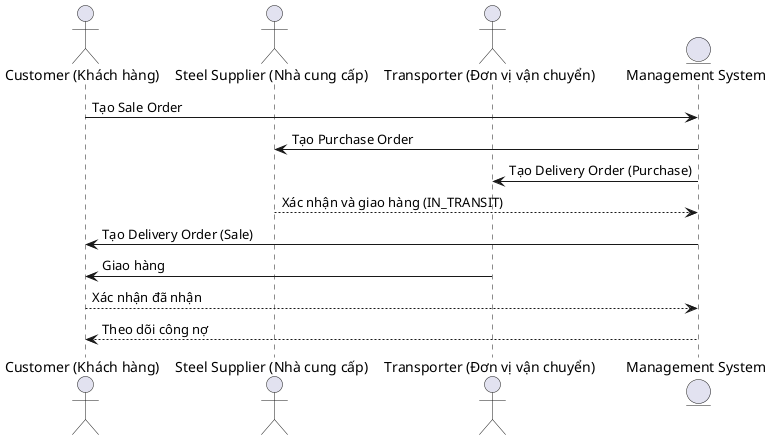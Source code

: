 @startuml supply_chain
actor "Customer (Khách hàng)" as Customer
actor "Steel Supplier (Nhà cung cấp)" as Supplier
actor "Transporter (Đơn vị vận chuyển)" as Transporter
entity "Management System" as System

Customer -> System : Tạo Sale Order
System -> Supplier : Tạo Purchase Order
System -> Transporter : Tạo Delivery Order (Purchase)
Supplier --> System : Xác nhận và giao hàng (IN_TRANSIT)
System -> Customer : Tạo Delivery Order (Sale)
Transporter -> Customer : Giao hàng
Customer --> System : Xác nhận đã nhận
System --> Customer : Theo dõi công nợ
@enduml
